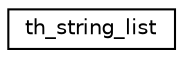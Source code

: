 digraph "Graphical Class Hierarchy"
{
 // LATEX_PDF_SIZE
  edge [fontname="Helvetica",fontsize="10",labelfontname="Helvetica",labelfontsize="10"];
  node [fontname="Helvetica",fontsize="10",shape=record];
  rankdir="LR";
  Node0 [label="th_string_list",height=0.2,width=0.4,color="black", fillcolor="white", style="filled",URL="$classth__string__list.html",tooltip="Theme Hospital localised string list."];
}
